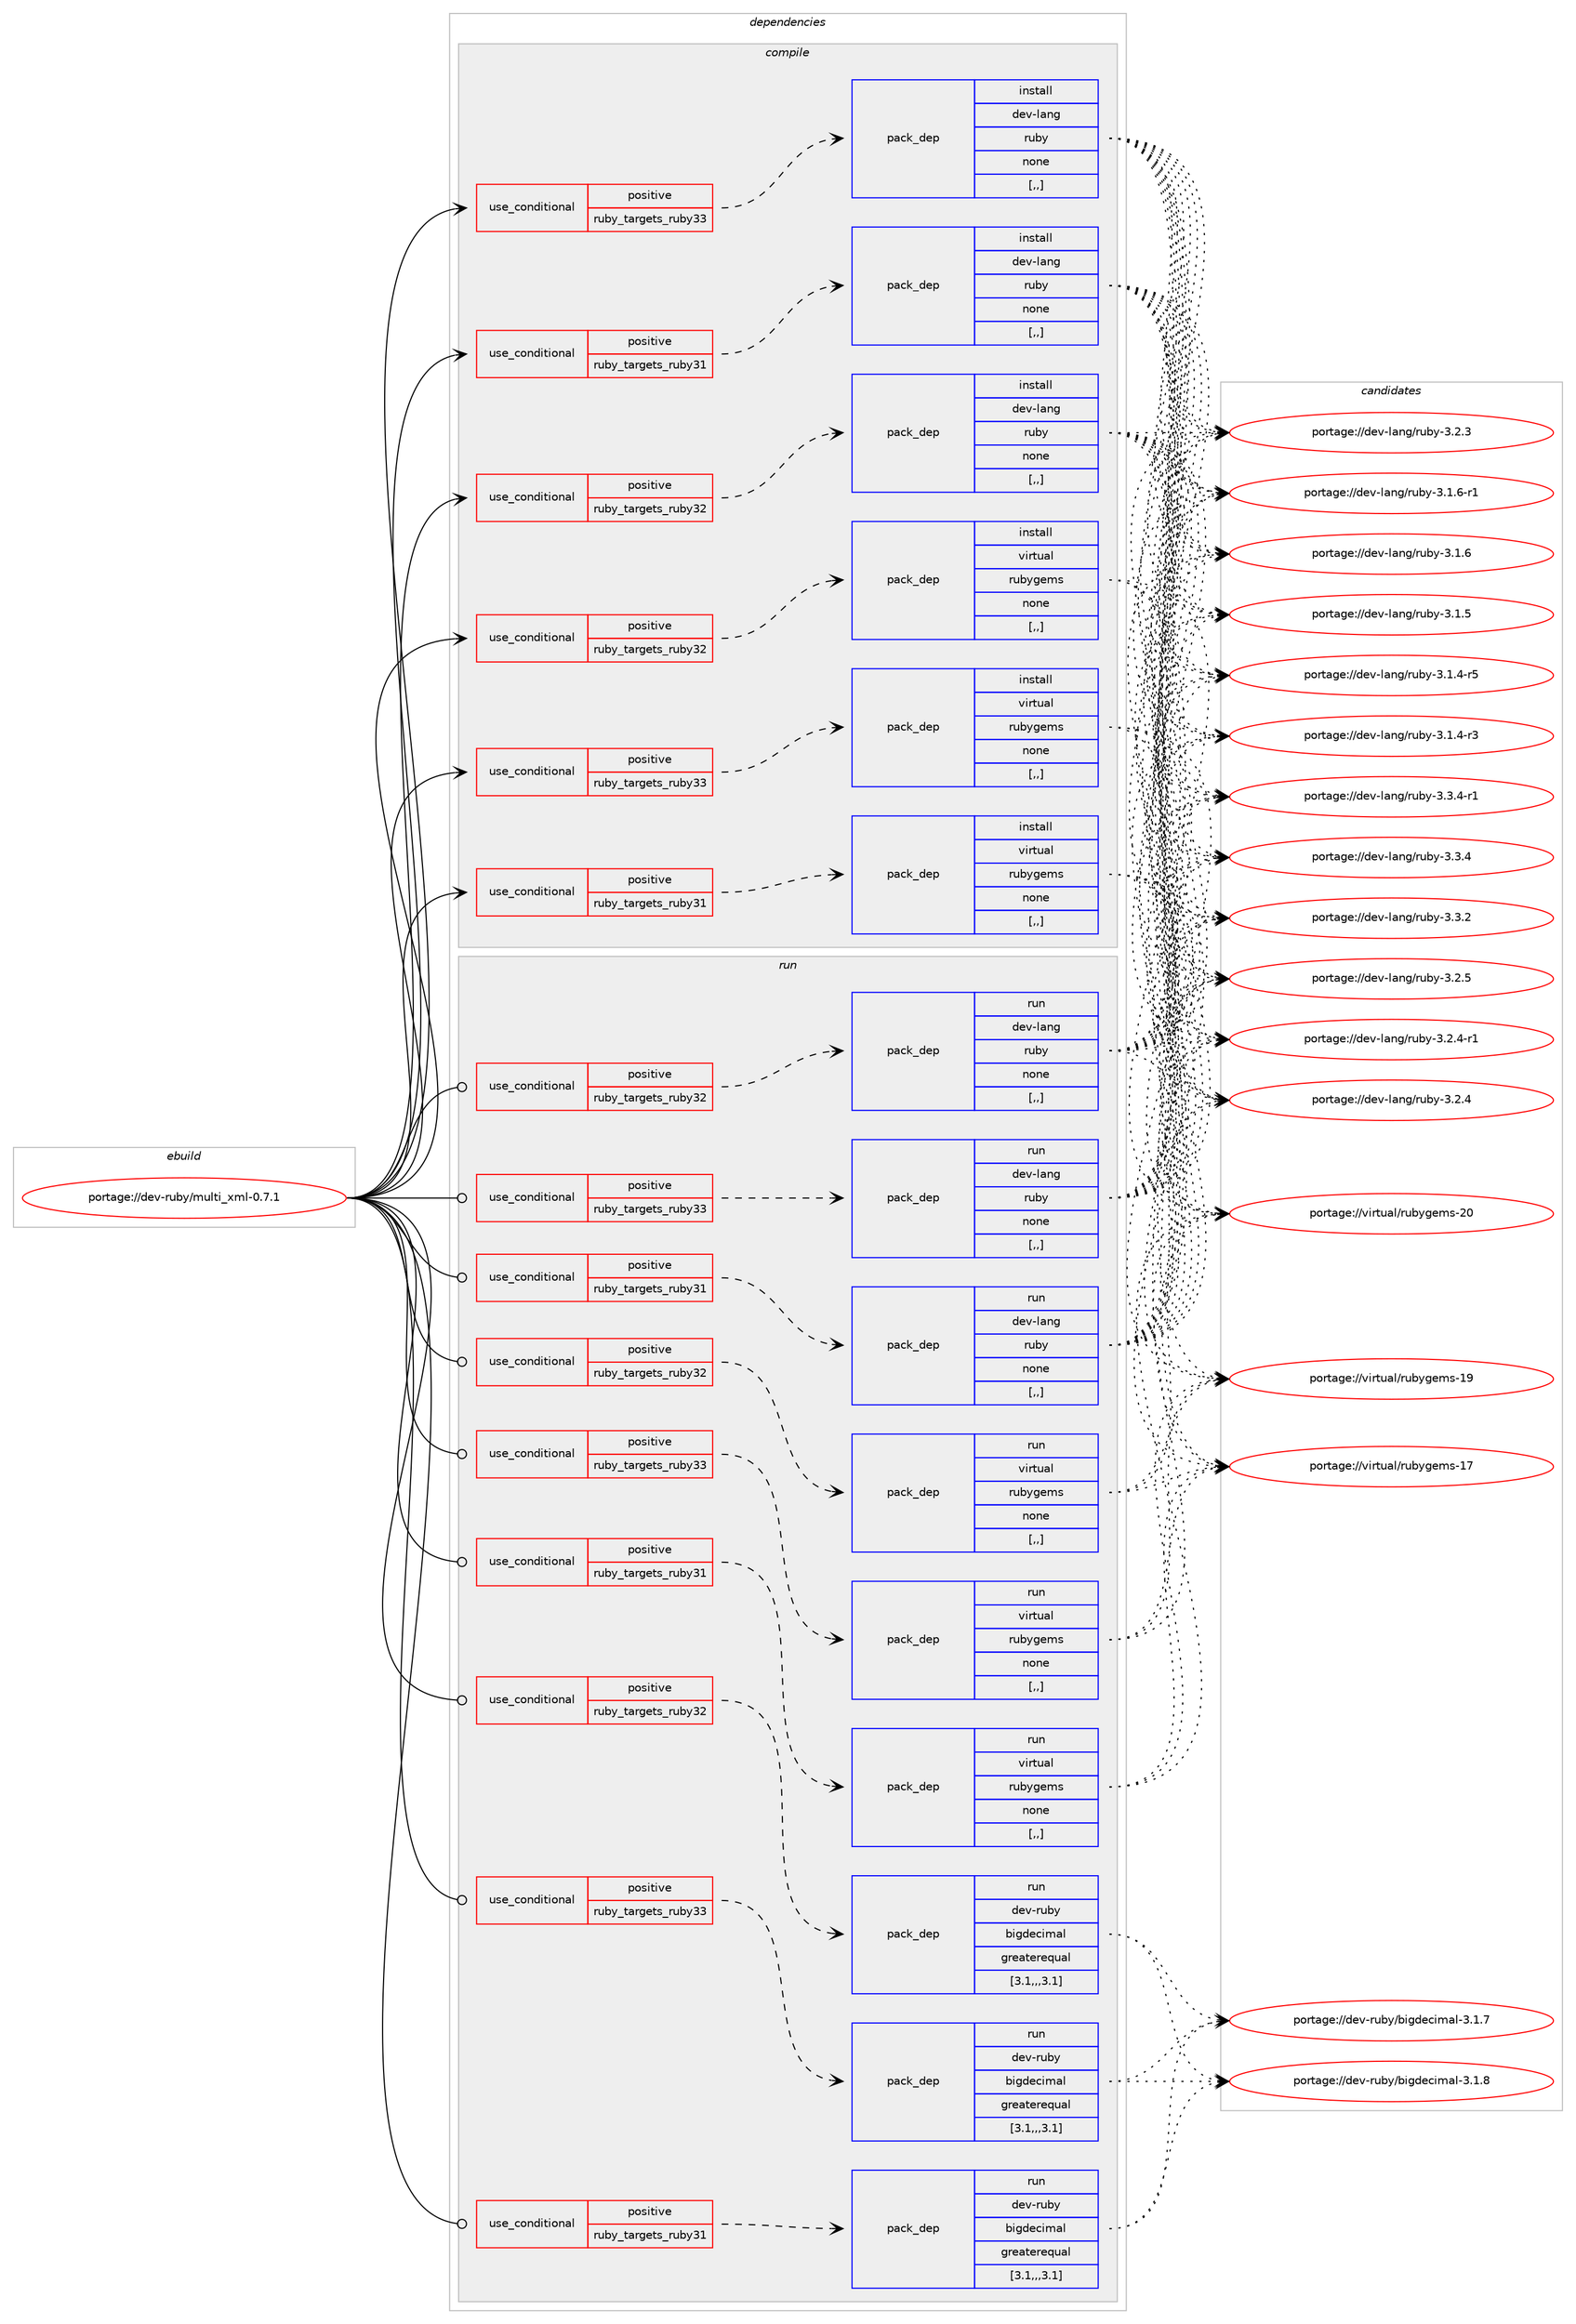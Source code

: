 digraph prolog {

# *************
# Graph options
# *************

newrank=true;
concentrate=true;
compound=true;
graph [rankdir=LR,fontname=Helvetica,fontsize=10,ranksep=1.5];#, ranksep=2.5, nodesep=0.2];
edge  [arrowhead=vee];
node  [fontname=Helvetica,fontsize=10];

# **********
# The ebuild
# **********

subgraph cluster_leftcol {
color=gray;
label=<<i>ebuild</i>>;
id [label="portage://dev-ruby/multi_xml-0.7.1", color=red, width=4, href="../dev-ruby/multi_xml-0.7.1.svg"];
}

# ****************
# The dependencies
# ****************

subgraph cluster_midcol {
color=gray;
label=<<i>dependencies</i>>;
subgraph cluster_compile {
fillcolor="#eeeeee";
style=filled;
label=<<i>compile</i>>;
subgraph cond51215 {
dependency191312 [label=<<TABLE BORDER="0" CELLBORDER="1" CELLSPACING="0" CELLPADDING="4"><TR><TD ROWSPAN="3" CELLPADDING="10">use_conditional</TD></TR><TR><TD>positive</TD></TR><TR><TD>ruby_targets_ruby31</TD></TR></TABLE>>, shape=none, color=red];
subgraph pack138754 {
dependency191313 [label=<<TABLE BORDER="0" CELLBORDER="1" CELLSPACING="0" CELLPADDING="4" WIDTH="220"><TR><TD ROWSPAN="6" CELLPADDING="30">pack_dep</TD></TR><TR><TD WIDTH="110">install</TD></TR><TR><TD>dev-lang</TD></TR><TR><TD>ruby</TD></TR><TR><TD>none</TD></TR><TR><TD>[,,]</TD></TR></TABLE>>, shape=none, color=blue];
}
dependency191312:e -> dependency191313:w [weight=20,style="dashed",arrowhead="vee"];
}
id:e -> dependency191312:w [weight=20,style="solid",arrowhead="vee"];
subgraph cond51216 {
dependency191314 [label=<<TABLE BORDER="0" CELLBORDER="1" CELLSPACING="0" CELLPADDING="4"><TR><TD ROWSPAN="3" CELLPADDING="10">use_conditional</TD></TR><TR><TD>positive</TD></TR><TR><TD>ruby_targets_ruby31</TD></TR></TABLE>>, shape=none, color=red];
subgraph pack138755 {
dependency191315 [label=<<TABLE BORDER="0" CELLBORDER="1" CELLSPACING="0" CELLPADDING="4" WIDTH="220"><TR><TD ROWSPAN="6" CELLPADDING="30">pack_dep</TD></TR><TR><TD WIDTH="110">install</TD></TR><TR><TD>virtual</TD></TR><TR><TD>rubygems</TD></TR><TR><TD>none</TD></TR><TR><TD>[,,]</TD></TR></TABLE>>, shape=none, color=blue];
}
dependency191314:e -> dependency191315:w [weight=20,style="dashed",arrowhead="vee"];
}
id:e -> dependency191314:w [weight=20,style="solid",arrowhead="vee"];
subgraph cond51217 {
dependency191316 [label=<<TABLE BORDER="0" CELLBORDER="1" CELLSPACING="0" CELLPADDING="4"><TR><TD ROWSPAN="3" CELLPADDING="10">use_conditional</TD></TR><TR><TD>positive</TD></TR><TR><TD>ruby_targets_ruby32</TD></TR></TABLE>>, shape=none, color=red];
subgraph pack138756 {
dependency191317 [label=<<TABLE BORDER="0" CELLBORDER="1" CELLSPACING="0" CELLPADDING="4" WIDTH="220"><TR><TD ROWSPAN="6" CELLPADDING="30">pack_dep</TD></TR><TR><TD WIDTH="110">install</TD></TR><TR><TD>dev-lang</TD></TR><TR><TD>ruby</TD></TR><TR><TD>none</TD></TR><TR><TD>[,,]</TD></TR></TABLE>>, shape=none, color=blue];
}
dependency191316:e -> dependency191317:w [weight=20,style="dashed",arrowhead="vee"];
}
id:e -> dependency191316:w [weight=20,style="solid",arrowhead="vee"];
subgraph cond51218 {
dependency191318 [label=<<TABLE BORDER="0" CELLBORDER="1" CELLSPACING="0" CELLPADDING="4"><TR><TD ROWSPAN="3" CELLPADDING="10">use_conditional</TD></TR><TR><TD>positive</TD></TR><TR><TD>ruby_targets_ruby32</TD></TR></TABLE>>, shape=none, color=red];
subgraph pack138757 {
dependency191319 [label=<<TABLE BORDER="0" CELLBORDER="1" CELLSPACING="0" CELLPADDING="4" WIDTH="220"><TR><TD ROWSPAN="6" CELLPADDING="30">pack_dep</TD></TR><TR><TD WIDTH="110">install</TD></TR><TR><TD>virtual</TD></TR><TR><TD>rubygems</TD></TR><TR><TD>none</TD></TR><TR><TD>[,,]</TD></TR></TABLE>>, shape=none, color=blue];
}
dependency191318:e -> dependency191319:w [weight=20,style="dashed",arrowhead="vee"];
}
id:e -> dependency191318:w [weight=20,style="solid",arrowhead="vee"];
subgraph cond51219 {
dependency191320 [label=<<TABLE BORDER="0" CELLBORDER="1" CELLSPACING="0" CELLPADDING="4"><TR><TD ROWSPAN="3" CELLPADDING="10">use_conditional</TD></TR><TR><TD>positive</TD></TR><TR><TD>ruby_targets_ruby33</TD></TR></TABLE>>, shape=none, color=red];
subgraph pack138758 {
dependency191321 [label=<<TABLE BORDER="0" CELLBORDER="1" CELLSPACING="0" CELLPADDING="4" WIDTH="220"><TR><TD ROWSPAN="6" CELLPADDING="30">pack_dep</TD></TR><TR><TD WIDTH="110">install</TD></TR><TR><TD>dev-lang</TD></TR><TR><TD>ruby</TD></TR><TR><TD>none</TD></TR><TR><TD>[,,]</TD></TR></TABLE>>, shape=none, color=blue];
}
dependency191320:e -> dependency191321:w [weight=20,style="dashed",arrowhead="vee"];
}
id:e -> dependency191320:w [weight=20,style="solid",arrowhead="vee"];
subgraph cond51220 {
dependency191322 [label=<<TABLE BORDER="0" CELLBORDER="1" CELLSPACING="0" CELLPADDING="4"><TR><TD ROWSPAN="3" CELLPADDING="10">use_conditional</TD></TR><TR><TD>positive</TD></TR><TR><TD>ruby_targets_ruby33</TD></TR></TABLE>>, shape=none, color=red];
subgraph pack138759 {
dependency191323 [label=<<TABLE BORDER="0" CELLBORDER="1" CELLSPACING="0" CELLPADDING="4" WIDTH="220"><TR><TD ROWSPAN="6" CELLPADDING="30">pack_dep</TD></TR><TR><TD WIDTH="110">install</TD></TR><TR><TD>virtual</TD></TR><TR><TD>rubygems</TD></TR><TR><TD>none</TD></TR><TR><TD>[,,]</TD></TR></TABLE>>, shape=none, color=blue];
}
dependency191322:e -> dependency191323:w [weight=20,style="dashed",arrowhead="vee"];
}
id:e -> dependency191322:w [weight=20,style="solid",arrowhead="vee"];
}
subgraph cluster_compileandrun {
fillcolor="#eeeeee";
style=filled;
label=<<i>compile and run</i>>;
}
subgraph cluster_run {
fillcolor="#eeeeee";
style=filled;
label=<<i>run</i>>;
subgraph cond51221 {
dependency191324 [label=<<TABLE BORDER="0" CELLBORDER="1" CELLSPACING="0" CELLPADDING="4"><TR><TD ROWSPAN="3" CELLPADDING="10">use_conditional</TD></TR><TR><TD>positive</TD></TR><TR><TD>ruby_targets_ruby31</TD></TR></TABLE>>, shape=none, color=red];
subgraph pack138760 {
dependency191325 [label=<<TABLE BORDER="0" CELLBORDER="1" CELLSPACING="0" CELLPADDING="4" WIDTH="220"><TR><TD ROWSPAN="6" CELLPADDING="30">pack_dep</TD></TR><TR><TD WIDTH="110">run</TD></TR><TR><TD>dev-lang</TD></TR><TR><TD>ruby</TD></TR><TR><TD>none</TD></TR><TR><TD>[,,]</TD></TR></TABLE>>, shape=none, color=blue];
}
dependency191324:e -> dependency191325:w [weight=20,style="dashed",arrowhead="vee"];
}
id:e -> dependency191324:w [weight=20,style="solid",arrowhead="odot"];
subgraph cond51222 {
dependency191326 [label=<<TABLE BORDER="0" CELLBORDER="1" CELLSPACING="0" CELLPADDING="4"><TR><TD ROWSPAN="3" CELLPADDING="10">use_conditional</TD></TR><TR><TD>positive</TD></TR><TR><TD>ruby_targets_ruby31</TD></TR></TABLE>>, shape=none, color=red];
subgraph pack138761 {
dependency191327 [label=<<TABLE BORDER="0" CELLBORDER="1" CELLSPACING="0" CELLPADDING="4" WIDTH="220"><TR><TD ROWSPAN="6" CELLPADDING="30">pack_dep</TD></TR><TR><TD WIDTH="110">run</TD></TR><TR><TD>dev-ruby</TD></TR><TR><TD>bigdecimal</TD></TR><TR><TD>greaterequal</TD></TR><TR><TD>[3.1,,,3.1]</TD></TR></TABLE>>, shape=none, color=blue];
}
dependency191326:e -> dependency191327:w [weight=20,style="dashed",arrowhead="vee"];
}
id:e -> dependency191326:w [weight=20,style="solid",arrowhead="odot"];
subgraph cond51223 {
dependency191328 [label=<<TABLE BORDER="0" CELLBORDER="1" CELLSPACING="0" CELLPADDING="4"><TR><TD ROWSPAN="3" CELLPADDING="10">use_conditional</TD></TR><TR><TD>positive</TD></TR><TR><TD>ruby_targets_ruby31</TD></TR></TABLE>>, shape=none, color=red];
subgraph pack138762 {
dependency191329 [label=<<TABLE BORDER="0" CELLBORDER="1" CELLSPACING="0" CELLPADDING="4" WIDTH="220"><TR><TD ROWSPAN="6" CELLPADDING="30">pack_dep</TD></TR><TR><TD WIDTH="110">run</TD></TR><TR><TD>virtual</TD></TR><TR><TD>rubygems</TD></TR><TR><TD>none</TD></TR><TR><TD>[,,]</TD></TR></TABLE>>, shape=none, color=blue];
}
dependency191328:e -> dependency191329:w [weight=20,style="dashed",arrowhead="vee"];
}
id:e -> dependency191328:w [weight=20,style="solid",arrowhead="odot"];
subgraph cond51224 {
dependency191330 [label=<<TABLE BORDER="0" CELLBORDER="1" CELLSPACING="0" CELLPADDING="4"><TR><TD ROWSPAN="3" CELLPADDING="10">use_conditional</TD></TR><TR><TD>positive</TD></TR><TR><TD>ruby_targets_ruby32</TD></TR></TABLE>>, shape=none, color=red];
subgraph pack138763 {
dependency191331 [label=<<TABLE BORDER="0" CELLBORDER="1" CELLSPACING="0" CELLPADDING="4" WIDTH="220"><TR><TD ROWSPAN="6" CELLPADDING="30">pack_dep</TD></TR><TR><TD WIDTH="110">run</TD></TR><TR><TD>dev-lang</TD></TR><TR><TD>ruby</TD></TR><TR><TD>none</TD></TR><TR><TD>[,,]</TD></TR></TABLE>>, shape=none, color=blue];
}
dependency191330:e -> dependency191331:w [weight=20,style="dashed",arrowhead="vee"];
}
id:e -> dependency191330:w [weight=20,style="solid",arrowhead="odot"];
subgraph cond51225 {
dependency191332 [label=<<TABLE BORDER="0" CELLBORDER="1" CELLSPACING="0" CELLPADDING="4"><TR><TD ROWSPAN="3" CELLPADDING="10">use_conditional</TD></TR><TR><TD>positive</TD></TR><TR><TD>ruby_targets_ruby32</TD></TR></TABLE>>, shape=none, color=red];
subgraph pack138764 {
dependency191333 [label=<<TABLE BORDER="0" CELLBORDER="1" CELLSPACING="0" CELLPADDING="4" WIDTH="220"><TR><TD ROWSPAN="6" CELLPADDING="30">pack_dep</TD></TR><TR><TD WIDTH="110">run</TD></TR><TR><TD>dev-ruby</TD></TR><TR><TD>bigdecimal</TD></TR><TR><TD>greaterequal</TD></TR><TR><TD>[3.1,,,3.1]</TD></TR></TABLE>>, shape=none, color=blue];
}
dependency191332:e -> dependency191333:w [weight=20,style="dashed",arrowhead="vee"];
}
id:e -> dependency191332:w [weight=20,style="solid",arrowhead="odot"];
subgraph cond51226 {
dependency191334 [label=<<TABLE BORDER="0" CELLBORDER="1" CELLSPACING="0" CELLPADDING="4"><TR><TD ROWSPAN="3" CELLPADDING="10">use_conditional</TD></TR><TR><TD>positive</TD></TR><TR><TD>ruby_targets_ruby32</TD></TR></TABLE>>, shape=none, color=red];
subgraph pack138765 {
dependency191335 [label=<<TABLE BORDER="0" CELLBORDER="1" CELLSPACING="0" CELLPADDING="4" WIDTH="220"><TR><TD ROWSPAN="6" CELLPADDING="30">pack_dep</TD></TR><TR><TD WIDTH="110">run</TD></TR><TR><TD>virtual</TD></TR><TR><TD>rubygems</TD></TR><TR><TD>none</TD></TR><TR><TD>[,,]</TD></TR></TABLE>>, shape=none, color=blue];
}
dependency191334:e -> dependency191335:w [weight=20,style="dashed",arrowhead="vee"];
}
id:e -> dependency191334:w [weight=20,style="solid",arrowhead="odot"];
subgraph cond51227 {
dependency191336 [label=<<TABLE BORDER="0" CELLBORDER="1" CELLSPACING="0" CELLPADDING="4"><TR><TD ROWSPAN="3" CELLPADDING="10">use_conditional</TD></TR><TR><TD>positive</TD></TR><TR><TD>ruby_targets_ruby33</TD></TR></TABLE>>, shape=none, color=red];
subgraph pack138766 {
dependency191337 [label=<<TABLE BORDER="0" CELLBORDER="1" CELLSPACING="0" CELLPADDING="4" WIDTH="220"><TR><TD ROWSPAN="6" CELLPADDING="30">pack_dep</TD></TR><TR><TD WIDTH="110">run</TD></TR><TR><TD>dev-lang</TD></TR><TR><TD>ruby</TD></TR><TR><TD>none</TD></TR><TR><TD>[,,]</TD></TR></TABLE>>, shape=none, color=blue];
}
dependency191336:e -> dependency191337:w [weight=20,style="dashed",arrowhead="vee"];
}
id:e -> dependency191336:w [weight=20,style="solid",arrowhead="odot"];
subgraph cond51228 {
dependency191338 [label=<<TABLE BORDER="0" CELLBORDER="1" CELLSPACING="0" CELLPADDING="4"><TR><TD ROWSPAN="3" CELLPADDING="10">use_conditional</TD></TR><TR><TD>positive</TD></TR><TR><TD>ruby_targets_ruby33</TD></TR></TABLE>>, shape=none, color=red];
subgraph pack138767 {
dependency191339 [label=<<TABLE BORDER="0" CELLBORDER="1" CELLSPACING="0" CELLPADDING="4" WIDTH="220"><TR><TD ROWSPAN="6" CELLPADDING="30">pack_dep</TD></TR><TR><TD WIDTH="110">run</TD></TR><TR><TD>dev-ruby</TD></TR><TR><TD>bigdecimal</TD></TR><TR><TD>greaterequal</TD></TR><TR><TD>[3.1,,,3.1]</TD></TR></TABLE>>, shape=none, color=blue];
}
dependency191338:e -> dependency191339:w [weight=20,style="dashed",arrowhead="vee"];
}
id:e -> dependency191338:w [weight=20,style="solid",arrowhead="odot"];
subgraph cond51229 {
dependency191340 [label=<<TABLE BORDER="0" CELLBORDER="1" CELLSPACING="0" CELLPADDING="4"><TR><TD ROWSPAN="3" CELLPADDING="10">use_conditional</TD></TR><TR><TD>positive</TD></TR><TR><TD>ruby_targets_ruby33</TD></TR></TABLE>>, shape=none, color=red];
subgraph pack138768 {
dependency191341 [label=<<TABLE BORDER="0" CELLBORDER="1" CELLSPACING="0" CELLPADDING="4" WIDTH="220"><TR><TD ROWSPAN="6" CELLPADDING="30">pack_dep</TD></TR><TR><TD WIDTH="110">run</TD></TR><TR><TD>virtual</TD></TR><TR><TD>rubygems</TD></TR><TR><TD>none</TD></TR><TR><TD>[,,]</TD></TR></TABLE>>, shape=none, color=blue];
}
dependency191340:e -> dependency191341:w [weight=20,style="dashed",arrowhead="vee"];
}
id:e -> dependency191340:w [weight=20,style="solid",arrowhead="odot"];
}
}

# **************
# The candidates
# **************

subgraph cluster_choices {
rank=same;
color=gray;
label=<<i>candidates</i>>;

subgraph choice138754 {
color=black;
nodesep=1;
choice100101118451089711010347114117981214551465146524511449 [label="portage://dev-lang/ruby-3.3.4-r1", color=red, width=4,href="../dev-lang/ruby-3.3.4-r1.svg"];
choice10010111845108971101034711411798121455146514652 [label="portage://dev-lang/ruby-3.3.4", color=red, width=4,href="../dev-lang/ruby-3.3.4.svg"];
choice10010111845108971101034711411798121455146514650 [label="portage://dev-lang/ruby-3.3.2", color=red, width=4,href="../dev-lang/ruby-3.3.2.svg"];
choice10010111845108971101034711411798121455146504653 [label="portage://dev-lang/ruby-3.2.5", color=red, width=4,href="../dev-lang/ruby-3.2.5.svg"];
choice100101118451089711010347114117981214551465046524511449 [label="portage://dev-lang/ruby-3.2.4-r1", color=red, width=4,href="../dev-lang/ruby-3.2.4-r1.svg"];
choice10010111845108971101034711411798121455146504652 [label="portage://dev-lang/ruby-3.2.4", color=red, width=4,href="../dev-lang/ruby-3.2.4.svg"];
choice10010111845108971101034711411798121455146504651 [label="portage://dev-lang/ruby-3.2.3", color=red, width=4,href="../dev-lang/ruby-3.2.3.svg"];
choice100101118451089711010347114117981214551464946544511449 [label="portage://dev-lang/ruby-3.1.6-r1", color=red, width=4,href="../dev-lang/ruby-3.1.6-r1.svg"];
choice10010111845108971101034711411798121455146494654 [label="portage://dev-lang/ruby-3.1.6", color=red, width=4,href="../dev-lang/ruby-3.1.6.svg"];
choice10010111845108971101034711411798121455146494653 [label="portage://dev-lang/ruby-3.1.5", color=red, width=4,href="../dev-lang/ruby-3.1.5.svg"];
choice100101118451089711010347114117981214551464946524511453 [label="portage://dev-lang/ruby-3.1.4-r5", color=red, width=4,href="../dev-lang/ruby-3.1.4-r5.svg"];
choice100101118451089711010347114117981214551464946524511451 [label="portage://dev-lang/ruby-3.1.4-r3", color=red, width=4,href="../dev-lang/ruby-3.1.4-r3.svg"];
dependency191313:e -> choice100101118451089711010347114117981214551465146524511449:w [style=dotted,weight="100"];
dependency191313:e -> choice10010111845108971101034711411798121455146514652:w [style=dotted,weight="100"];
dependency191313:e -> choice10010111845108971101034711411798121455146514650:w [style=dotted,weight="100"];
dependency191313:e -> choice10010111845108971101034711411798121455146504653:w [style=dotted,weight="100"];
dependency191313:e -> choice100101118451089711010347114117981214551465046524511449:w [style=dotted,weight="100"];
dependency191313:e -> choice10010111845108971101034711411798121455146504652:w [style=dotted,weight="100"];
dependency191313:e -> choice10010111845108971101034711411798121455146504651:w [style=dotted,weight="100"];
dependency191313:e -> choice100101118451089711010347114117981214551464946544511449:w [style=dotted,weight="100"];
dependency191313:e -> choice10010111845108971101034711411798121455146494654:w [style=dotted,weight="100"];
dependency191313:e -> choice10010111845108971101034711411798121455146494653:w [style=dotted,weight="100"];
dependency191313:e -> choice100101118451089711010347114117981214551464946524511453:w [style=dotted,weight="100"];
dependency191313:e -> choice100101118451089711010347114117981214551464946524511451:w [style=dotted,weight="100"];
}
subgraph choice138755 {
color=black;
nodesep=1;
choice118105114116117971084711411798121103101109115455048 [label="portage://virtual/rubygems-20", color=red, width=4,href="../virtual/rubygems-20.svg"];
choice118105114116117971084711411798121103101109115454957 [label="portage://virtual/rubygems-19", color=red, width=4,href="../virtual/rubygems-19.svg"];
choice118105114116117971084711411798121103101109115454955 [label="portage://virtual/rubygems-17", color=red, width=4,href="../virtual/rubygems-17.svg"];
dependency191315:e -> choice118105114116117971084711411798121103101109115455048:w [style=dotted,weight="100"];
dependency191315:e -> choice118105114116117971084711411798121103101109115454957:w [style=dotted,weight="100"];
dependency191315:e -> choice118105114116117971084711411798121103101109115454955:w [style=dotted,weight="100"];
}
subgraph choice138756 {
color=black;
nodesep=1;
choice100101118451089711010347114117981214551465146524511449 [label="portage://dev-lang/ruby-3.3.4-r1", color=red, width=4,href="../dev-lang/ruby-3.3.4-r1.svg"];
choice10010111845108971101034711411798121455146514652 [label="portage://dev-lang/ruby-3.3.4", color=red, width=4,href="../dev-lang/ruby-3.3.4.svg"];
choice10010111845108971101034711411798121455146514650 [label="portage://dev-lang/ruby-3.3.2", color=red, width=4,href="../dev-lang/ruby-3.3.2.svg"];
choice10010111845108971101034711411798121455146504653 [label="portage://dev-lang/ruby-3.2.5", color=red, width=4,href="../dev-lang/ruby-3.2.5.svg"];
choice100101118451089711010347114117981214551465046524511449 [label="portage://dev-lang/ruby-3.2.4-r1", color=red, width=4,href="../dev-lang/ruby-3.2.4-r1.svg"];
choice10010111845108971101034711411798121455146504652 [label="portage://dev-lang/ruby-3.2.4", color=red, width=4,href="../dev-lang/ruby-3.2.4.svg"];
choice10010111845108971101034711411798121455146504651 [label="portage://dev-lang/ruby-3.2.3", color=red, width=4,href="../dev-lang/ruby-3.2.3.svg"];
choice100101118451089711010347114117981214551464946544511449 [label="portage://dev-lang/ruby-3.1.6-r1", color=red, width=4,href="../dev-lang/ruby-3.1.6-r1.svg"];
choice10010111845108971101034711411798121455146494654 [label="portage://dev-lang/ruby-3.1.6", color=red, width=4,href="../dev-lang/ruby-3.1.6.svg"];
choice10010111845108971101034711411798121455146494653 [label="portage://dev-lang/ruby-3.1.5", color=red, width=4,href="../dev-lang/ruby-3.1.5.svg"];
choice100101118451089711010347114117981214551464946524511453 [label="portage://dev-lang/ruby-3.1.4-r5", color=red, width=4,href="../dev-lang/ruby-3.1.4-r5.svg"];
choice100101118451089711010347114117981214551464946524511451 [label="portage://dev-lang/ruby-3.1.4-r3", color=red, width=4,href="../dev-lang/ruby-3.1.4-r3.svg"];
dependency191317:e -> choice100101118451089711010347114117981214551465146524511449:w [style=dotted,weight="100"];
dependency191317:e -> choice10010111845108971101034711411798121455146514652:w [style=dotted,weight="100"];
dependency191317:e -> choice10010111845108971101034711411798121455146514650:w [style=dotted,weight="100"];
dependency191317:e -> choice10010111845108971101034711411798121455146504653:w [style=dotted,weight="100"];
dependency191317:e -> choice100101118451089711010347114117981214551465046524511449:w [style=dotted,weight="100"];
dependency191317:e -> choice10010111845108971101034711411798121455146504652:w [style=dotted,weight="100"];
dependency191317:e -> choice10010111845108971101034711411798121455146504651:w [style=dotted,weight="100"];
dependency191317:e -> choice100101118451089711010347114117981214551464946544511449:w [style=dotted,weight="100"];
dependency191317:e -> choice10010111845108971101034711411798121455146494654:w [style=dotted,weight="100"];
dependency191317:e -> choice10010111845108971101034711411798121455146494653:w [style=dotted,weight="100"];
dependency191317:e -> choice100101118451089711010347114117981214551464946524511453:w [style=dotted,weight="100"];
dependency191317:e -> choice100101118451089711010347114117981214551464946524511451:w [style=dotted,weight="100"];
}
subgraph choice138757 {
color=black;
nodesep=1;
choice118105114116117971084711411798121103101109115455048 [label="portage://virtual/rubygems-20", color=red, width=4,href="../virtual/rubygems-20.svg"];
choice118105114116117971084711411798121103101109115454957 [label="portage://virtual/rubygems-19", color=red, width=4,href="../virtual/rubygems-19.svg"];
choice118105114116117971084711411798121103101109115454955 [label="portage://virtual/rubygems-17", color=red, width=4,href="../virtual/rubygems-17.svg"];
dependency191319:e -> choice118105114116117971084711411798121103101109115455048:w [style=dotted,weight="100"];
dependency191319:e -> choice118105114116117971084711411798121103101109115454957:w [style=dotted,weight="100"];
dependency191319:e -> choice118105114116117971084711411798121103101109115454955:w [style=dotted,weight="100"];
}
subgraph choice138758 {
color=black;
nodesep=1;
choice100101118451089711010347114117981214551465146524511449 [label="portage://dev-lang/ruby-3.3.4-r1", color=red, width=4,href="../dev-lang/ruby-3.3.4-r1.svg"];
choice10010111845108971101034711411798121455146514652 [label="portage://dev-lang/ruby-3.3.4", color=red, width=4,href="../dev-lang/ruby-3.3.4.svg"];
choice10010111845108971101034711411798121455146514650 [label="portage://dev-lang/ruby-3.3.2", color=red, width=4,href="../dev-lang/ruby-3.3.2.svg"];
choice10010111845108971101034711411798121455146504653 [label="portage://dev-lang/ruby-3.2.5", color=red, width=4,href="../dev-lang/ruby-3.2.5.svg"];
choice100101118451089711010347114117981214551465046524511449 [label="portage://dev-lang/ruby-3.2.4-r1", color=red, width=4,href="../dev-lang/ruby-3.2.4-r1.svg"];
choice10010111845108971101034711411798121455146504652 [label="portage://dev-lang/ruby-3.2.4", color=red, width=4,href="../dev-lang/ruby-3.2.4.svg"];
choice10010111845108971101034711411798121455146504651 [label="portage://dev-lang/ruby-3.2.3", color=red, width=4,href="../dev-lang/ruby-3.2.3.svg"];
choice100101118451089711010347114117981214551464946544511449 [label="portage://dev-lang/ruby-3.1.6-r1", color=red, width=4,href="../dev-lang/ruby-3.1.6-r1.svg"];
choice10010111845108971101034711411798121455146494654 [label="portage://dev-lang/ruby-3.1.6", color=red, width=4,href="../dev-lang/ruby-3.1.6.svg"];
choice10010111845108971101034711411798121455146494653 [label="portage://dev-lang/ruby-3.1.5", color=red, width=4,href="../dev-lang/ruby-3.1.5.svg"];
choice100101118451089711010347114117981214551464946524511453 [label="portage://dev-lang/ruby-3.1.4-r5", color=red, width=4,href="../dev-lang/ruby-3.1.4-r5.svg"];
choice100101118451089711010347114117981214551464946524511451 [label="portage://dev-lang/ruby-3.1.4-r3", color=red, width=4,href="../dev-lang/ruby-3.1.4-r3.svg"];
dependency191321:e -> choice100101118451089711010347114117981214551465146524511449:w [style=dotted,weight="100"];
dependency191321:e -> choice10010111845108971101034711411798121455146514652:w [style=dotted,weight="100"];
dependency191321:e -> choice10010111845108971101034711411798121455146514650:w [style=dotted,weight="100"];
dependency191321:e -> choice10010111845108971101034711411798121455146504653:w [style=dotted,weight="100"];
dependency191321:e -> choice100101118451089711010347114117981214551465046524511449:w [style=dotted,weight="100"];
dependency191321:e -> choice10010111845108971101034711411798121455146504652:w [style=dotted,weight="100"];
dependency191321:e -> choice10010111845108971101034711411798121455146504651:w [style=dotted,weight="100"];
dependency191321:e -> choice100101118451089711010347114117981214551464946544511449:w [style=dotted,weight="100"];
dependency191321:e -> choice10010111845108971101034711411798121455146494654:w [style=dotted,weight="100"];
dependency191321:e -> choice10010111845108971101034711411798121455146494653:w [style=dotted,weight="100"];
dependency191321:e -> choice100101118451089711010347114117981214551464946524511453:w [style=dotted,weight="100"];
dependency191321:e -> choice100101118451089711010347114117981214551464946524511451:w [style=dotted,weight="100"];
}
subgraph choice138759 {
color=black;
nodesep=1;
choice118105114116117971084711411798121103101109115455048 [label="portage://virtual/rubygems-20", color=red, width=4,href="../virtual/rubygems-20.svg"];
choice118105114116117971084711411798121103101109115454957 [label="portage://virtual/rubygems-19", color=red, width=4,href="../virtual/rubygems-19.svg"];
choice118105114116117971084711411798121103101109115454955 [label="portage://virtual/rubygems-17", color=red, width=4,href="../virtual/rubygems-17.svg"];
dependency191323:e -> choice118105114116117971084711411798121103101109115455048:w [style=dotted,weight="100"];
dependency191323:e -> choice118105114116117971084711411798121103101109115454957:w [style=dotted,weight="100"];
dependency191323:e -> choice118105114116117971084711411798121103101109115454955:w [style=dotted,weight="100"];
}
subgraph choice138760 {
color=black;
nodesep=1;
choice100101118451089711010347114117981214551465146524511449 [label="portage://dev-lang/ruby-3.3.4-r1", color=red, width=4,href="../dev-lang/ruby-3.3.4-r1.svg"];
choice10010111845108971101034711411798121455146514652 [label="portage://dev-lang/ruby-3.3.4", color=red, width=4,href="../dev-lang/ruby-3.3.4.svg"];
choice10010111845108971101034711411798121455146514650 [label="portage://dev-lang/ruby-3.3.2", color=red, width=4,href="../dev-lang/ruby-3.3.2.svg"];
choice10010111845108971101034711411798121455146504653 [label="portage://dev-lang/ruby-3.2.5", color=red, width=4,href="../dev-lang/ruby-3.2.5.svg"];
choice100101118451089711010347114117981214551465046524511449 [label="portage://dev-lang/ruby-3.2.4-r1", color=red, width=4,href="../dev-lang/ruby-3.2.4-r1.svg"];
choice10010111845108971101034711411798121455146504652 [label="portage://dev-lang/ruby-3.2.4", color=red, width=4,href="../dev-lang/ruby-3.2.4.svg"];
choice10010111845108971101034711411798121455146504651 [label="portage://dev-lang/ruby-3.2.3", color=red, width=4,href="../dev-lang/ruby-3.2.3.svg"];
choice100101118451089711010347114117981214551464946544511449 [label="portage://dev-lang/ruby-3.1.6-r1", color=red, width=4,href="../dev-lang/ruby-3.1.6-r1.svg"];
choice10010111845108971101034711411798121455146494654 [label="portage://dev-lang/ruby-3.1.6", color=red, width=4,href="../dev-lang/ruby-3.1.6.svg"];
choice10010111845108971101034711411798121455146494653 [label="portage://dev-lang/ruby-3.1.5", color=red, width=4,href="../dev-lang/ruby-3.1.5.svg"];
choice100101118451089711010347114117981214551464946524511453 [label="portage://dev-lang/ruby-3.1.4-r5", color=red, width=4,href="../dev-lang/ruby-3.1.4-r5.svg"];
choice100101118451089711010347114117981214551464946524511451 [label="portage://dev-lang/ruby-3.1.4-r3", color=red, width=4,href="../dev-lang/ruby-3.1.4-r3.svg"];
dependency191325:e -> choice100101118451089711010347114117981214551465146524511449:w [style=dotted,weight="100"];
dependency191325:e -> choice10010111845108971101034711411798121455146514652:w [style=dotted,weight="100"];
dependency191325:e -> choice10010111845108971101034711411798121455146514650:w [style=dotted,weight="100"];
dependency191325:e -> choice10010111845108971101034711411798121455146504653:w [style=dotted,weight="100"];
dependency191325:e -> choice100101118451089711010347114117981214551465046524511449:w [style=dotted,weight="100"];
dependency191325:e -> choice10010111845108971101034711411798121455146504652:w [style=dotted,weight="100"];
dependency191325:e -> choice10010111845108971101034711411798121455146504651:w [style=dotted,weight="100"];
dependency191325:e -> choice100101118451089711010347114117981214551464946544511449:w [style=dotted,weight="100"];
dependency191325:e -> choice10010111845108971101034711411798121455146494654:w [style=dotted,weight="100"];
dependency191325:e -> choice10010111845108971101034711411798121455146494653:w [style=dotted,weight="100"];
dependency191325:e -> choice100101118451089711010347114117981214551464946524511453:w [style=dotted,weight="100"];
dependency191325:e -> choice100101118451089711010347114117981214551464946524511451:w [style=dotted,weight="100"];
}
subgraph choice138761 {
color=black;
nodesep=1;
choice100101118451141179812147981051031001019910510997108455146494656 [label="portage://dev-ruby/bigdecimal-3.1.8", color=red, width=4,href="../dev-ruby/bigdecimal-3.1.8.svg"];
choice100101118451141179812147981051031001019910510997108455146494655 [label="portage://dev-ruby/bigdecimal-3.1.7", color=red, width=4,href="../dev-ruby/bigdecimal-3.1.7.svg"];
dependency191327:e -> choice100101118451141179812147981051031001019910510997108455146494656:w [style=dotted,weight="100"];
dependency191327:e -> choice100101118451141179812147981051031001019910510997108455146494655:w [style=dotted,weight="100"];
}
subgraph choice138762 {
color=black;
nodesep=1;
choice118105114116117971084711411798121103101109115455048 [label="portage://virtual/rubygems-20", color=red, width=4,href="../virtual/rubygems-20.svg"];
choice118105114116117971084711411798121103101109115454957 [label="portage://virtual/rubygems-19", color=red, width=4,href="../virtual/rubygems-19.svg"];
choice118105114116117971084711411798121103101109115454955 [label="portage://virtual/rubygems-17", color=red, width=4,href="../virtual/rubygems-17.svg"];
dependency191329:e -> choice118105114116117971084711411798121103101109115455048:w [style=dotted,weight="100"];
dependency191329:e -> choice118105114116117971084711411798121103101109115454957:w [style=dotted,weight="100"];
dependency191329:e -> choice118105114116117971084711411798121103101109115454955:w [style=dotted,weight="100"];
}
subgraph choice138763 {
color=black;
nodesep=1;
choice100101118451089711010347114117981214551465146524511449 [label="portage://dev-lang/ruby-3.3.4-r1", color=red, width=4,href="../dev-lang/ruby-3.3.4-r1.svg"];
choice10010111845108971101034711411798121455146514652 [label="portage://dev-lang/ruby-3.3.4", color=red, width=4,href="../dev-lang/ruby-3.3.4.svg"];
choice10010111845108971101034711411798121455146514650 [label="portage://dev-lang/ruby-3.3.2", color=red, width=4,href="../dev-lang/ruby-3.3.2.svg"];
choice10010111845108971101034711411798121455146504653 [label="portage://dev-lang/ruby-3.2.5", color=red, width=4,href="../dev-lang/ruby-3.2.5.svg"];
choice100101118451089711010347114117981214551465046524511449 [label="portage://dev-lang/ruby-3.2.4-r1", color=red, width=4,href="../dev-lang/ruby-3.2.4-r1.svg"];
choice10010111845108971101034711411798121455146504652 [label="portage://dev-lang/ruby-3.2.4", color=red, width=4,href="../dev-lang/ruby-3.2.4.svg"];
choice10010111845108971101034711411798121455146504651 [label="portage://dev-lang/ruby-3.2.3", color=red, width=4,href="../dev-lang/ruby-3.2.3.svg"];
choice100101118451089711010347114117981214551464946544511449 [label="portage://dev-lang/ruby-3.1.6-r1", color=red, width=4,href="../dev-lang/ruby-3.1.6-r1.svg"];
choice10010111845108971101034711411798121455146494654 [label="portage://dev-lang/ruby-3.1.6", color=red, width=4,href="../dev-lang/ruby-3.1.6.svg"];
choice10010111845108971101034711411798121455146494653 [label="portage://dev-lang/ruby-3.1.5", color=red, width=4,href="../dev-lang/ruby-3.1.5.svg"];
choice100101118451089711010347114117981214551464946524511453 [label="portage://dev-lang/ruby-3.1.4-r5", color=red, width=4,href="../dev-lang/ruby-3.1.4-r5.svg"];
choice100101118451089711010347114117981214551464946524511451 [label="portage://dev-lang/ruby-3.1.4-r3", color=red, width=4,href="../dev-lang/ruby-3.1.4-r3.svg"];
dependency191331:e -> choice100101118451089711010347114117981214551465146524511449:w [style=dotted,weight="100"];
dependency191331:e -> choice10010111845108971101034711411798121455146514652:w [style=dotted,weight="100"];
dependency191331:e -> choice10010111845108971101034711411798121455146514650:w [style=dotted,weight="100"];
dependency191331:e -> choice10010111845108971101034711411798121455146504653:w [style=dotted,weight="100"];
dependency191331:e -> choice100101118451089711010347114117981214551465046524511449:w [style=dotted,weight="100"];
dependency191331:e -> choice10010111845108971101034711411798121455146504652:w [style=dotted,weight="100"];
dependency191331:e -> choice10010111845108971101034711411798121455146504651:w [style=dotted,weight="100"];
dependency191331:e -> choice100101118451089711010347114117981214551464946544511449:w [style=dotted,weight="100"];
dependency191331:e -> choice10010111845108971101034711411798121455146494654:w [style=dotted,weight="100"];
dependency191331:e -> choice10010111845108971101034711411798121455146494653:w [style=dotted,weight="100"];
dependency191331:e -> choice100101118451089711010347114117981214551464946524511453:w [style=dotted,weight="100"];
dependency191331:e -> choice100101118451089711010347114117981214551464946524511451:w [style=dotted,weight="100"];
}
subgraph choice138764 {
color=black;
nodesep=1;
choice100101118451141179812147981051031001019910510997108455146494656 [label="portage://dev-ruby/bigdecimal-3.1.8", color=red, width=4,href="../dev-ruby/bigdecimal-3.1.8.svg"];
choice100101118451141179812147981051031001019910510997108455146494655 [label="portage://dev-ruby/bigdecimal-3.1.7", color=red, width=4,href="../dev-ruby/bigdecimal-3.1.7.svg"];
dependency191333:e -> choice100101118451141179812147981051031001019910510997108455146494656:w [style=dotted,weight="100"];
dependency191333:e -> choice100101118451141179812147981051031001019910510997108455146494655:w [style=dotted,weight="100"];
}
subgraph choice138765 {
color=black;
nodesep=1;
choice118105114116117971084711411798121103101109115455048 [label="portage://virtual/rubygems-20", color=red, width=4,href="../virtual/rubygems-20.svg"];
choice118105114116117971084711411798121103101109115454957 [label="portage://virtual/rubygems-19", color=red, width=4,href="../virtual/rubygems-19.svg"];
choice118105114116117971084711411798121103101109115454955 [label="portage://virtual/rubygems-17", color=red, width=4,href="../virtual/rubygems-17.svg"];
dependency191335:e -> choice118105114116117971084711411798121103101109115455048:w [style=dotted,weight="100"];
dependency191335:e -> choice118105114116117971084711411798121103101109115454957:w [style=dotted,weight="100"];
dependency191335:e -> choice118105114116117971084711411798121103101109115454955:w [style=dotted,weight="100"];
}
subgraph choice138766 {
color=black;
nodesep=1;
choice100101118451089711010347114117981214551465146524511449 [label="portage://dev-lang/ruby-3.3.4-r1", color=red, width=4,href="../dev-lang/ruby-3.3.4-r1.svg"];
choice10010111845108971101034711411798121455146514652 [label="portage://dev-lang/ruby-3.3.4", color=red, width=4,href="../dev-lang/ruby-3.3.4.svg"];
choice10010111845108971101034711411798121455146514650 [label="portage://dev-lang/ruby-3.3.2", color=red, width=4,href="../dev-lang/ruby-3.3.2.svg"];
choice10010111845108971101034711411798121455146504653 [label="portage://dev-lang/ruby-3.2.5", color=red, width=4,href="../dev-lang/ruby-3.2.5.svg"];
choice100101118451089711010347114117981214551465046524511449 [label="portage://dev-lang/ruby-3.2.4-r1", color=red, width=4,href="../dev-lang/ruby-3.2.4-r1.svg"];
choice10010111845108971101034711411798121455146504652 [label="portage://dev-lang/ruby-3.2.4", color=red, width=4,href="../dev-lang/ruby-3.2.4.svg"];
choice10010111845108971101034711411798121455146504651 [label="portage://dev-lang/ruby-3.2.3", color=red, width=4,href="../dev-lang/ruby-3.2.3.svg"];
choice100101118451089711010347114117981214551464946544511449 [label="portage://dev-lang/ruby-3.1.6-r1", color=red, width=4,href="../dev-lang/ruby-3.1.6-r1.svg"];
choice10010111845108971101034711411798121455146494654 [label="portage://dev-lang/ruby-3.1.6", color=red, width=4,href="../dev-lang/ruby-3.1.6.svg"];
choice10010111845108971101034711411798121455146494653 [label="portage://dev-lang/ruby-3.1.5", color=red, width=4,href="../dev-lang/ruby-3.1.5.svg"];
choice100101118451089711010347114117981214551464946524511453 [label="portage://dev-lang/ruby-3.1.4-r5", color=red, width=4,href="../dev-lang/ruby-3.1.4-r5.svg"];
choice100101118451089711010347114117981214551464946524511451 [label="portage://dev-lang/ruby-3.1.4-r3", color=red, width=4,href="../dev-lang/ruby-3.1.4-r3.svg"];
dependency191337:e -> choice100101118451089711010347114117981214551465146524511449:w [style=dotted,weight="100"];
dependency191337:e -> choice10010111845108971101034711411798121455146514652:w [style=dotted,weight="100"];
dependency191337:e -> choice10010111845108971101034711411798121455146514650:w [style=dotted,weight="100"];
dependency191337:e -> choice10010111845108971101034711411798121455146504653:w [style=dotted,weight="100"];
dependency191337:e -> choice100101118451089711010347114117981214551465046524511449:w [style=dotted,weight="100"];
dependency191337:e -> choice10010111845108971101034711411798121455146504652:w [style=dotted,weight="100"];
dependency191337:e -> choice10010111845108971101034711411798121455146504651:w [style=dotted,weight="100"];
dependency191337:e -> choice100101118451089711010347114117981214551464946544511449:w [style=dotted,weight="100"];
dependency191337:e -> choice10010111845108971101034711411798121455146494654:w [style=dotted,weight="100"];
dependency191337:e -> choice10010111845108971101034711411798121455146494653:w [style=dotted,weight="100"];
dependency191337:e -> choice100101118451089711010347114117981214551464946524511453:w [style=dotted,weight="100"];
dependency191337:e -> choice100101118451089711010347114117981214551464946524511451:w [style=dotted,weight="100"];
}
subgraph choice138767 {
color=black;
nodesep=1;
choice100101118451141179812147981051031001019910510997108455146494656 [label="portage://dev-ruby/bigdecimal-3.1.8", color=red, width=4,href="../dev-ruby/bigdecimal-3.1.8.svg"];
choice100101118451141179812147981051031001019910510997108455146494655 [label="portage://dev-ruby/bigdecimal-3.1.7", color=red, width=4,href="../dev-ruby/bigdecimal-3.1.7.svg"];
dependency191339:e -> choice100101118451141179812147981051031001019910510997108455146494656:w [style=dotted,weight="100"];
dependency191339:e -> choice100101118451141179812147981051031001019910510997108455146494655:w [style=dotted,weight="100"];
}
subgraph choice138768 {
color=black;
nodesep=1;
choice118105114116117971084711411798121103101109115455048 [label="portage://virtual/rubygems-20", color=red, width=4,href="../virtual/rubygems-20.svg"];
choice118105114116117971084711411798121103101109115454957 [label="portage://virtual/rubygems-19", color=red, width=4,href="../virtual/rubygems-19.svg"];
choice118105114116117971084711411798121103101109115454955 [label="portage://virtual/rubygems-17", color=red, width=4,href="../virtual/rubygems-17.svg"];
dependency191341:e -> choice118105114116117971084711411798121103101109115455048:w [style=dotted,weight="100"];
dependency191341:e -> choice118105114116117971084711411798121103101109115454957:w [style=dotted,weight="100"];
dependency191341:e -> choice118105114116117971084711411798121103101109115454955:w [style=dotted,weight="100"];
}
}

}
